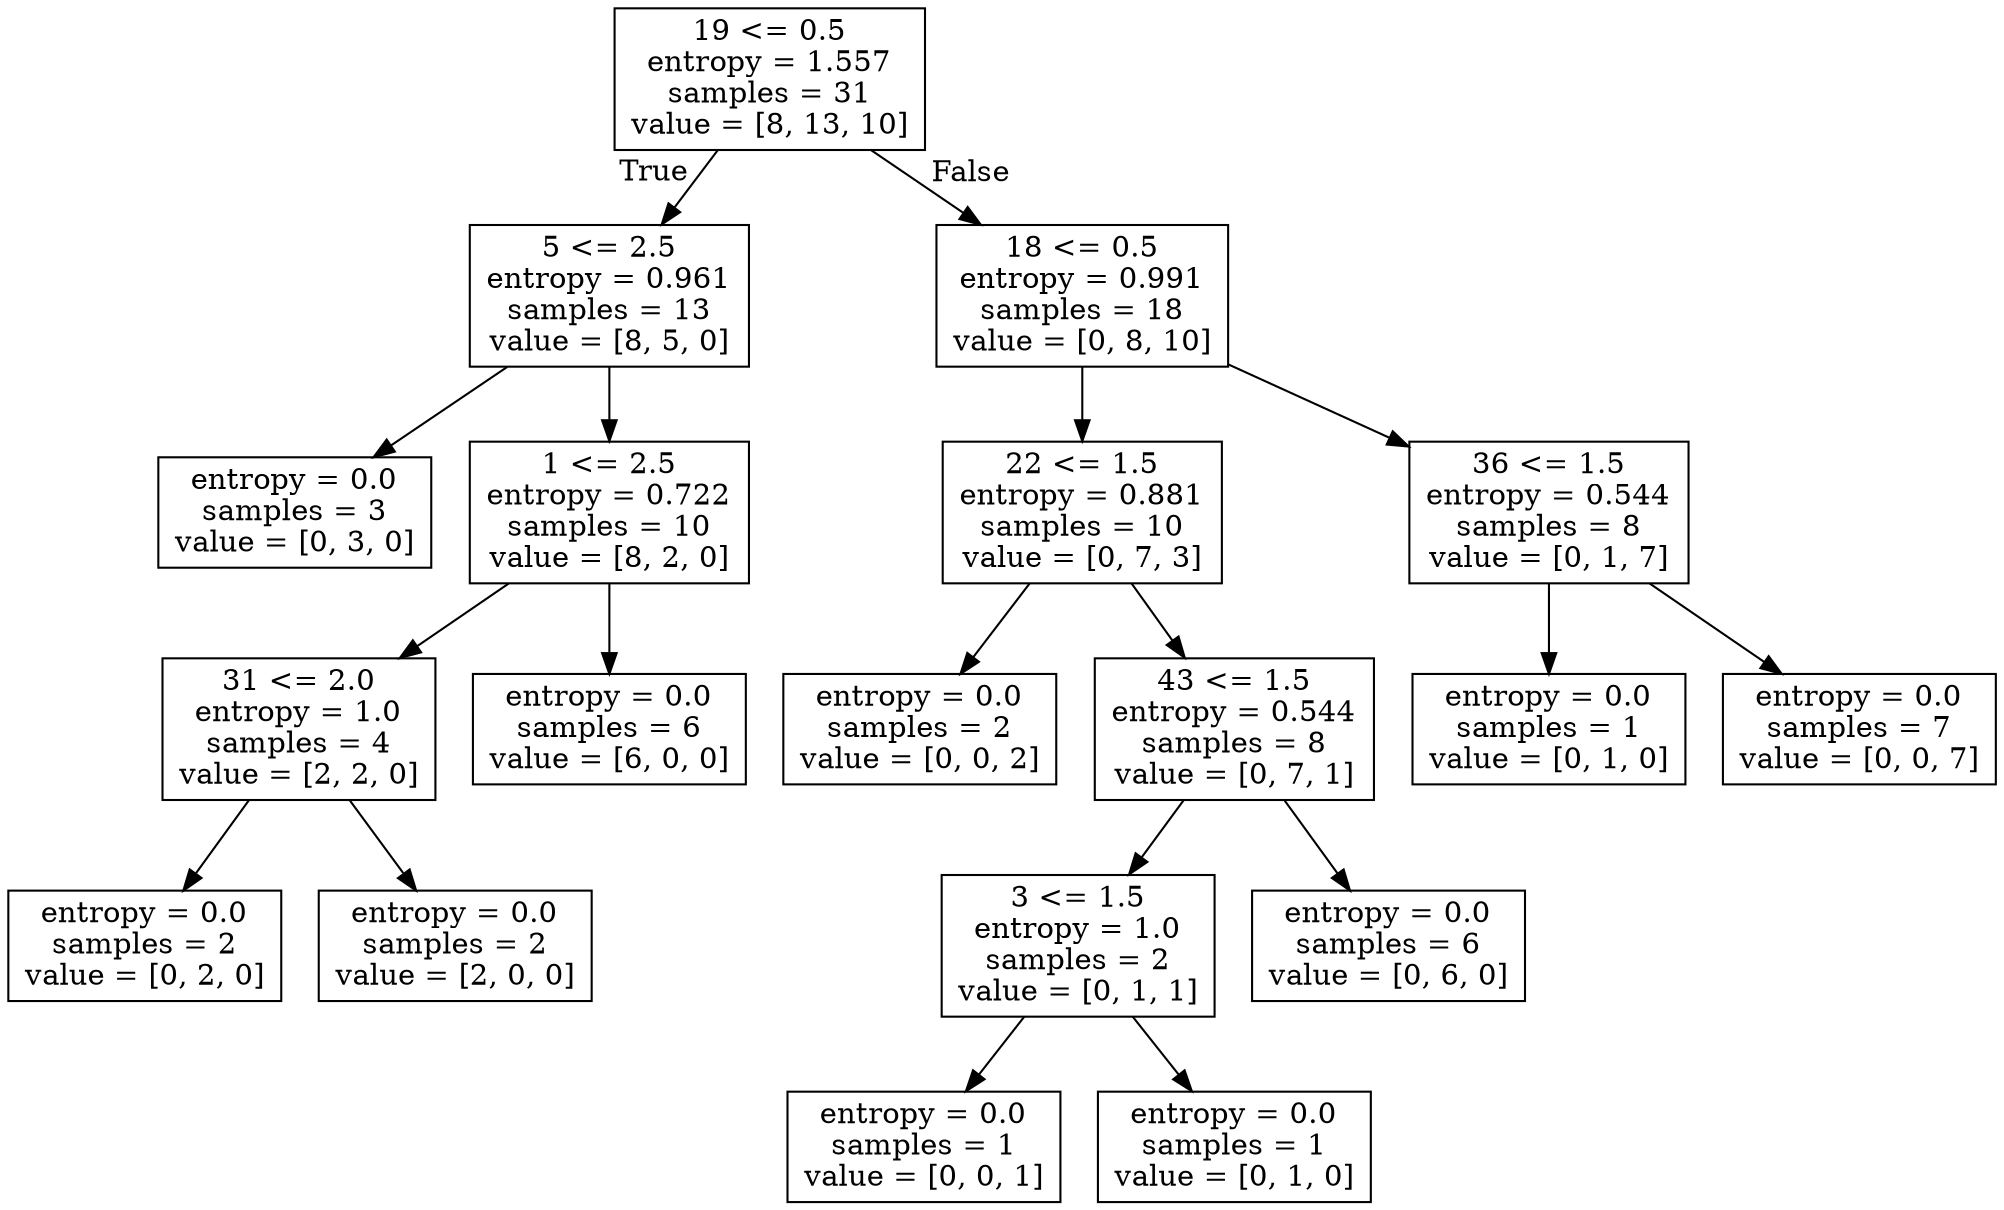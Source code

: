 digraph Tree {
node [shape=box] ;
0 [label="19 <= 0.5\nentropy = 1.557\nsamples = 31\nvalue = [8, 13, 10]"] ;
1 [label="5 <= 2.5\nentropy = 0.961\nsamples = 13\nvalue = [8, 5, 0]"] ;
0 -> 1 [labeldistance=2.5, labelangle=45, headlabel="True"] ;
2 [label="entropy = 0.0\nsamples = 3\nvalue = [0, 3, 0]"] ;
1 -> 2 ;
3 [label="1 <= 2.5\nentropy = 0.722\nsamples = 10\nvalue = [8, 2, 0]"] ;
1 -> 3 ;
4 [label="31 <= 2.0\nentropy = 1.0\nsamples = 4\nvalue = [2, 2, 0]"] ;
3 -> 4 ;
5 [label="entropy = 0.0\nsamples = 2\nvalue = [0, 2, 0]"] ;
4 -> 5 ;
6 [label="entropy = 0.0\nsamples = 2\nvalue = [2, 0, 0]"] ;
4 -> 6 ;
7 [label="entropy = 0.0\nsamples = 6\nvalue = [6, 0, 0]"] ;
3 -> 7 ;
8 [label="18 <= 0.5\nentropy = 0.991\nsamples = 18\nvalue = [0, 8, 10]"] ;
0 -> 8 [labeldistance=2.5, labelangle=-45, headlabel="False"] ;
9 [label="22 <= 1.5\nentropy = 0.881\nsamples = 10\nvalue = [0, 7, 3]"] ;
8 -> 9 ;
10 [label="entropy = 0.0\nsamples = 2\nvalue = [0, 0, 2]"] ;
9 -> 10 ;
11 [label="43 <= 1.5\nentropy = 0.544\nsamples = 8\nvalue = [0, 7, 1]"] ;
9 -> 11 ;
12 [label="3 <= 1.5\nentropy = 1.0\nsamples = 2\nvalue = [0, 1, 1]"] ;
11 -> 12 ;
13 [label="entropy = 0.0\nsamples = 1\nvalue = [0, 0, 1]"] ;
12 -> 13 ;
14 [label="entropy = 0.0\nsamples = 1\nvalue = [0, 1, 0]"] ;
12 -> 14 ;
15 [label="entropy = 0.0\nsamples = 6\nvalue = [0, 6, 0]"] ;
11 -> 15 ;
16 [label="36 <= 1.5\nentropy = 0.544\nsamples = 8\nvalue = [0, 1, 7]"] ;
8 -> 16 ;
17 [label="entropy = 0.0\nsamples = 1\nvalue = [0, 1, 0]"] ;
16 -> 17 ;
18 [label="entropy = 0.0\nsamples = 7\nvalue = [0, 0, 7]"] ;
16 -> 18 ;
}